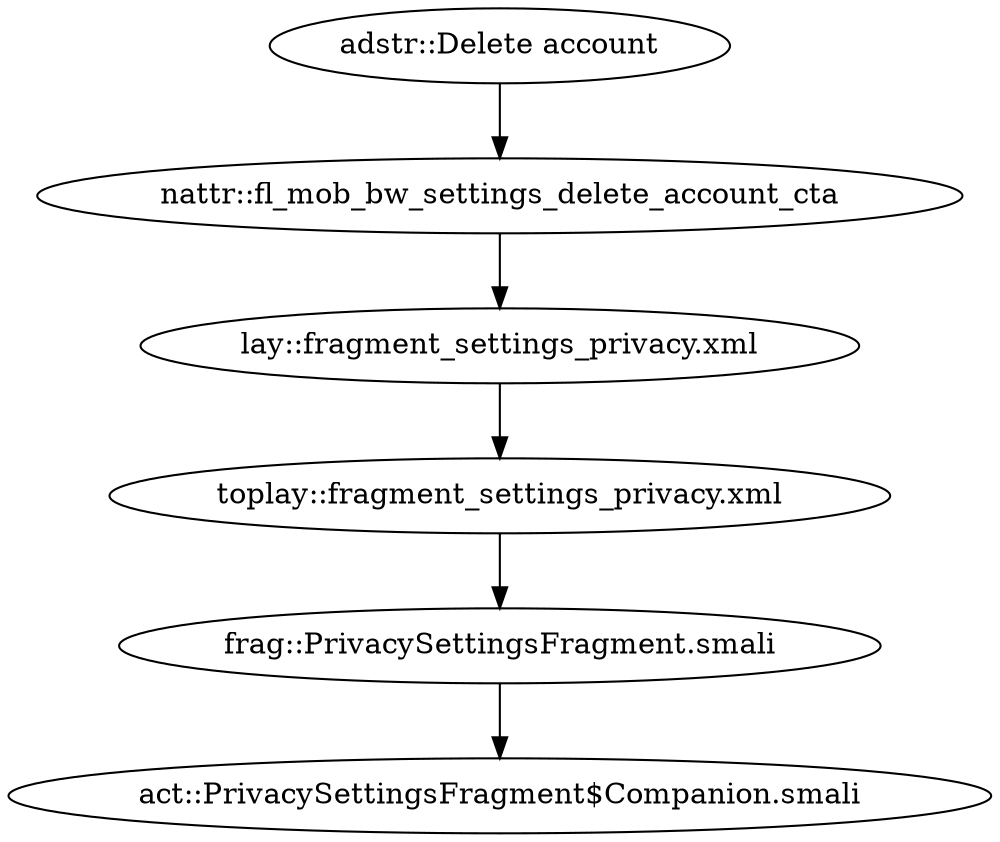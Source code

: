 digraph G {
"adstr::Delete account" -> "nattr::fl_mob_bw_settings_delete_account_cta"
"nattr::fl_mob_bw_settings_delete_account_cta" -> "lay::fragment_settings_privacy.xml"
"lay::fragment_settings_privacy.xml" -> "toplay::fragment_settings_privacy.xml"
"toplay::fragment_settings_privacy.xml" -> "frag::PrivacySettingsFragment.smali"
"frag::PrivacySettingsFragment.smali" -> "act::PrivacySettingsFragment$Companion.smali"
}
